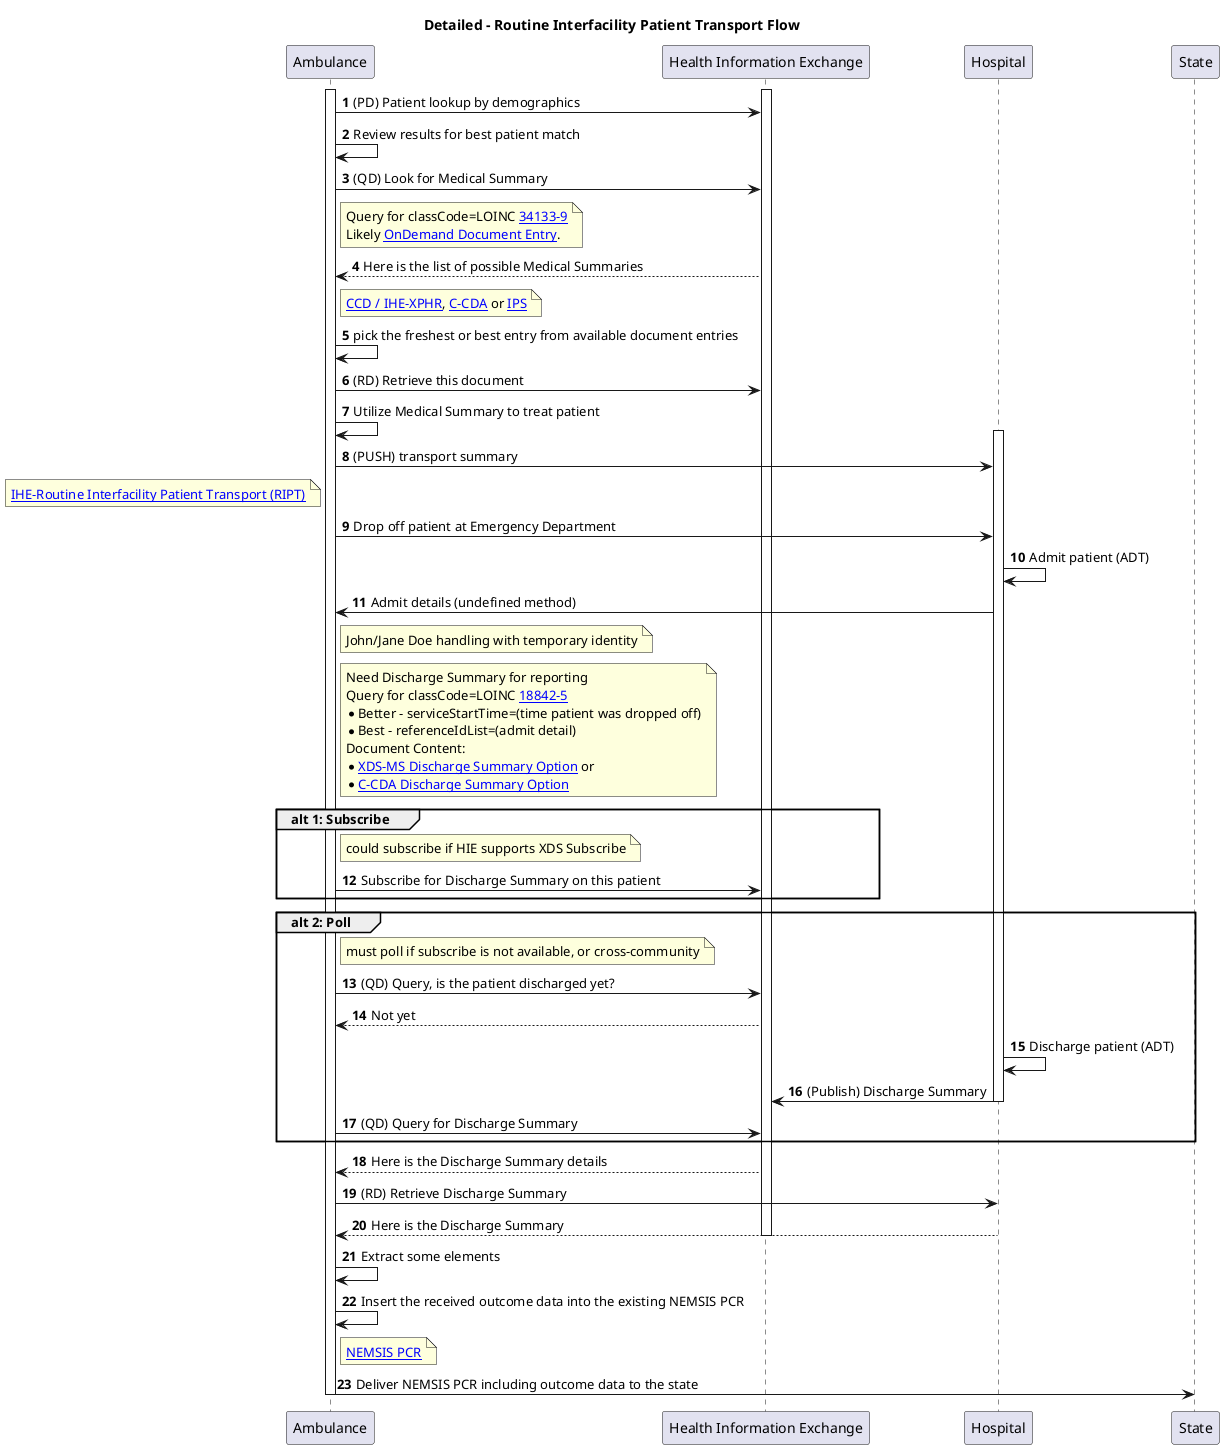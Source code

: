 @startuml
skinparam svgDimensionStyle false
title Detailed - Routine Interfacility Patient Transport Flow
participant "Ambulance" as Ambulance
participant "Health Information Exchange" as HIE [[https://profiles.ihe.net/ITI/HIE-Whitepaper/index.html HIE-Whitepaper]]
autonumber
activate Ambulance
activate HIE
Ambulance -> HIE: (PD) Patient lookup by demographics
Ambulance -> Ambulance: Review results for best patient match

Ambulance -> HIE: (QD) Look for Medical Summary
Note right of Ambulance: Query for classCode=LOINC [[https://loinc.org/34133-9/ 34133-9]]\nLikely [[https://profiles.ihe.net/ITI/HIE-Whitepaper/index.html#212-dynamic-documents OnDemand Document Entry]].
Ambulance <-- HIE: Here is the list of possible Medical Summaries
Note right of Ambulance: [[https://www.ihe.net/uploadedFiles/Documents/PCC/IHE_PCC_TF_Vol1.pdf#nameddest=4_Exchange_of_Personal_Health_R CCD / IHE-XPHR]], [[https://www.hl7.org/ccdasearch/ C-CDA]] or [[https://hl7.org/fhir/uv/ips/ IPS]]
Ambulance -> Ambulance: pick the freshest or best entry from available document entries

Ambulance -> HIE: (RD) Retrieve this document
Ambulance -> Ambulance: Utilize Medical Summary to treat patient

activate Hospital
Ambulance -> Hospital: (PUSH) transport summary 
Note left of Ambulance: [[https://www.ihe.net/uploadedFiles/Documents/PCC/IHE_PCC_Suppl_RIPT.pdf IHE-Routine Interfacility Patient Transport (RIPT)]]

Ambulance -> Hospital: Drop off patient at Emergency Department

Hospital-> Hospital: Admit patient (ADT)

Hospital -> Ambulance: Admit details (undefined method)
Note right of Ambulance: John/Jane Doe handling with temporary identity

Note right of Ambulance: Need Discharge Summary for reporting\nQuery for classCode=LOINC [[https://loinc.org/18842-5/ 18842-5]]\n* Better - serviceStartTime=(time patient was dropped off)\n* Best - referenceIdList=(admit detail)\nDocument Content:\n* [[https://www.ihe.net/uploadedFiles/Documents/PCC/IHE_PCC_TF_Vol1.pdf#nameddest=3_4_2_2_Discharge_Summary_Optio XDS-MS Discharge Summary Option]] or \n* [[https://www.hl7.org/ccdasearch/templates/2.16.840.1.113883.10.20.22.1.8.html C-CDA Discharge Summary Option]]
group alt 1: Subscribe
    Note right of Ambulance: could subscribe if HIE supports XDS Subscribe
    Ambulance -> HIE: Subscribe for Discharge Summary on this patient 
end group
group alt 2: Poll
    Note right of Ambulance: must poll if subscribe is not available, or cross-community
    Ambulance -> HIE: (QD) Query, is the patient discharged yet? 
    Ambulance <-- HIE: Not yet

    Hospital -> Hospital: Discharge patient (ADT)
    Hospital -> HIE: (Publish) Discharge Summary
    deactivate Hospital

    Ambulance -> HIE: (QD) Query for Discharge Summary
end group
Ambulance <-- HIE: Here is the Discharge Summary details
Ambulance -> Hospital: (RD) Retrieve Discharge Summary
Ambulance <-- Hospital: Here is the Discharge Summary
deactivate HIE


Ambulance -> Ambulance: Extract some elements
Ambulance -> Ambulance: Insert the received outcome data into the existing NEMSIS PCR
Note right of Ambulance: [[https://nemsis.org/technical-resources NEMSIS PCR]]
Ambulance -> State: Deliver NEMSIS PCR including outcome data to the state

deactivate Ambulance

@enduml